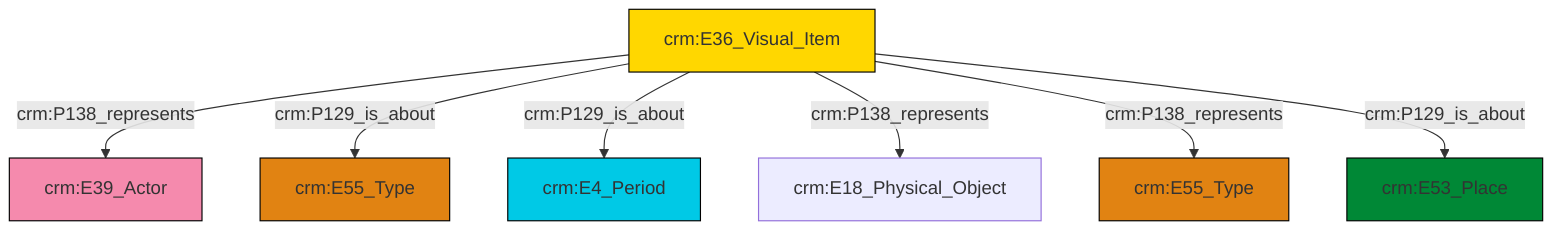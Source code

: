 graph TD
classDef Literal fill:#f2f2f2,stroke:#000000;
classDef CRM_Entity fill:#FFFFFF,stroke:#000000;
classDef Temporal_Entity fill:#00C9E6, stroke:#000000;
classDef Type fill:#E18312, stroke:#000000;
classDef Time-Span fill:#2C9C91, stroke:#000000;
classDef Appellation fill:#FFEB7F, stroke:#000000;
classDef Place fill:#008836, stroke:#000000;
classDef Persistent_Item fill:#B266B2, stroke:#000000;
classDef Conceptual_Object fill:#FFD700, stroke:#000000;
classDef Physical_Thing fill:#D2B48C, stroke:#000000;
classDef Actor fill:#f58aad, stroke:#000000;
classDef PC_Classes fill:#4ce600, stroke:#000000;
classDef Multi fill:#cccccc,stroke:#000000;

2["crm:E36_Visual_Item"]:::Conceptual_Object -->|crm:P138_represents| 3["crm:E39_Actor"]:::Actor
2["crm:E36_Visual_Item"]:::Conceptual_Object -->|crm:P129_is_about| 4["crm:E55_Type"]:::Type
2["crm:E36_Visual_Item"]:::Conceptual_Object -->|crm:P129_is_about| 7["crm:E4_Period"]:::Temporal_Entity
2["crm:E36_Visual_Item"]:::Conceptual_Object -->|crm:P138_represents| 0["crm:E18_Physical_Object"]:::Default
2["crm:E36_Visual_Item"]:::Conceptual_Object -->|crm:P138_represents| 5["crm:E55_Type"]:::Type
2["crm:E36_Visual_Item"]:::Conceptual_Object -->|crm:P129_is_about| 8["crm:E53_Place"]:::Place